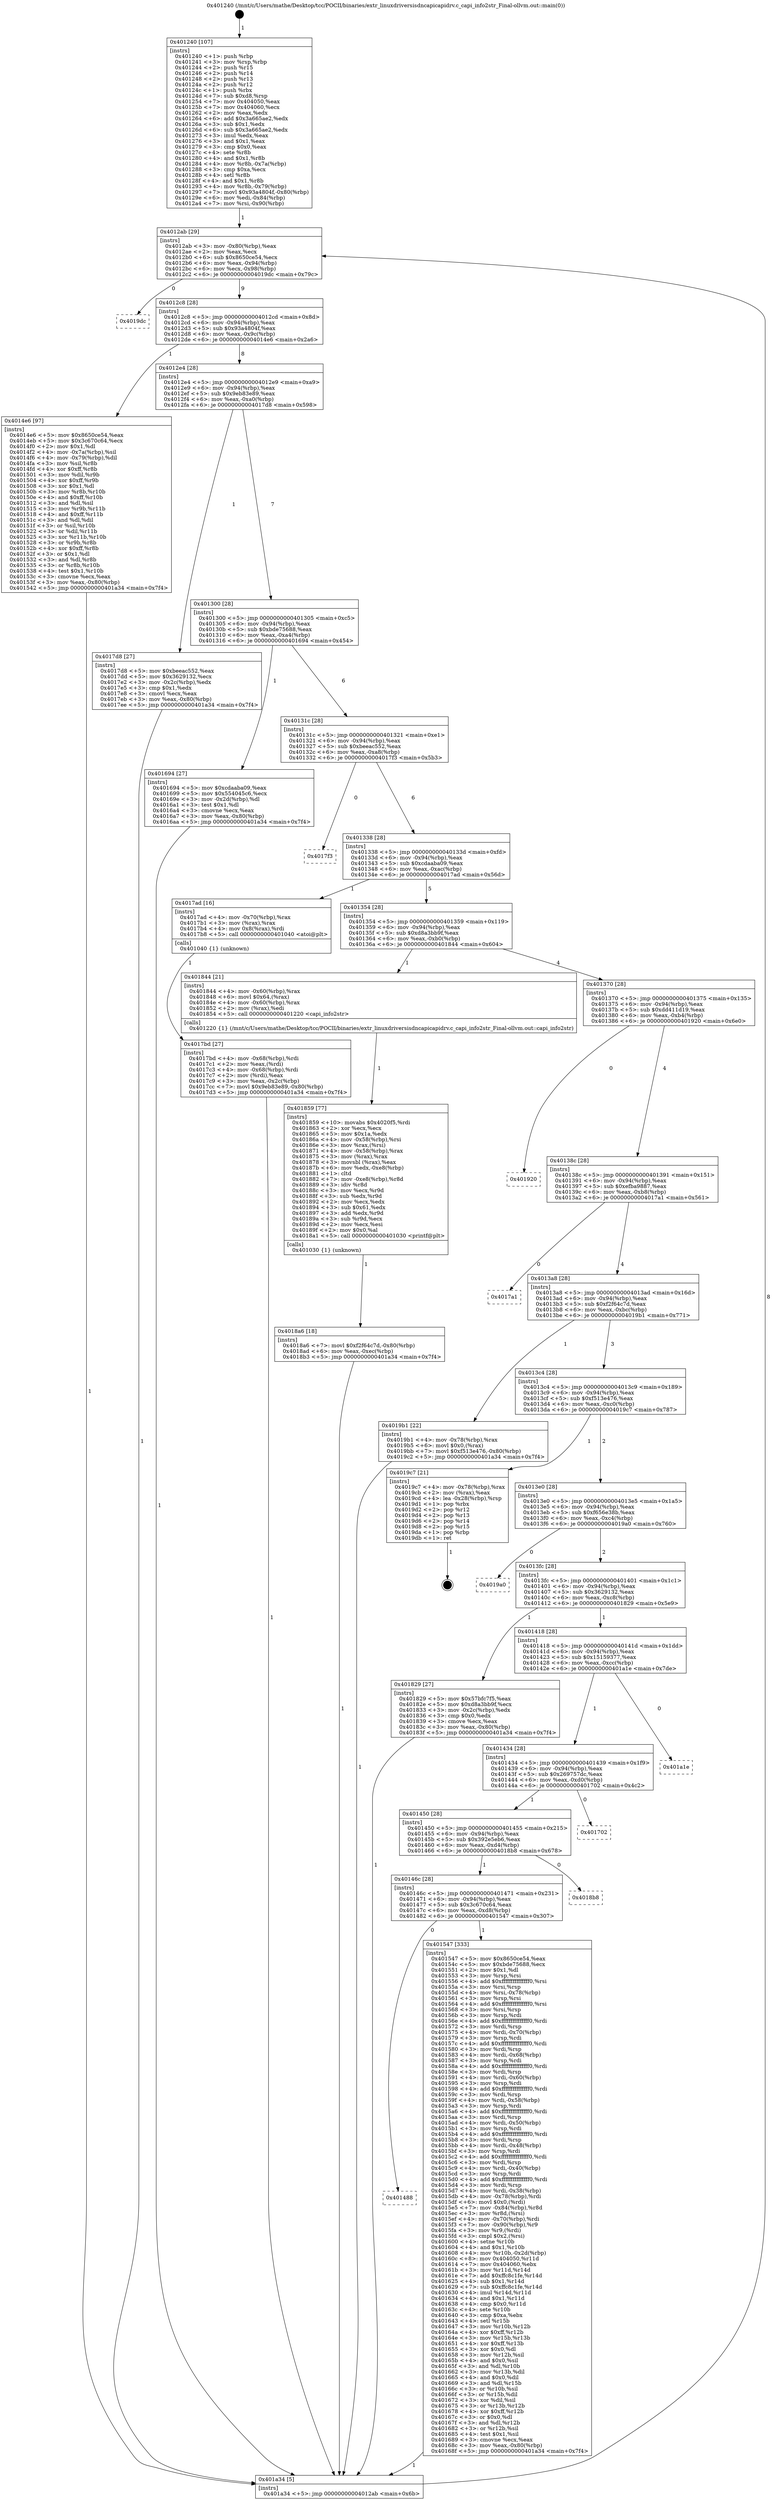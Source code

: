 digraph "0x401240" {
  label = "0x401240 (/mnt/c/Users/mathe/Desktop/tcc/POCII/binaries/extr_linuxdriversisdncapicapidrv.c_capi_info2str_Final-ollvm.out::main(0))"
  labelloc = "t"
  node[shape=record]

  Entry [label="",width=0.3,height=0.3,shape=circle,fillcolor=black,style=filled]
  "0x4012ab" [label="{
     0x4012ab [29]\l
     | [instrs]\l
     &nbsp;&nbsp;0x4012ab \<+3\>: mov -0x80(%rbp),%eax\l
     &nbsp;&nbsp;0x4012ae \<+2\>: mov %eax,%ecx\l
     &nbsp;&nbsp;0x4012b0 \<+6\>: sub $0x8650ce54,%ecx\l
     &nbsp;&nbsp;0x4012b6 \<+6\>: mov %eax,-0x94(%rbp)\l
     &nbsp;&nbsp;0x4012bc \<+6\>: mov %ecx,-0x98(%rbp)\l
     &nbsp;&nbsp;0x4012c2 \<+6\>: je 00000000004019dc \<main+0x79c\>\l
  }"]
  "0x4019dc" [label="{
     0x4019dc\l
  }", style=dashed]
  "0x4012c8" [label="{
     0x4012c8 [28]\l
     | [instrs]\l
     &nbsp;&nbsp;0x4012c8 \<+5\>: jmp 00000000004012cd \<main+0x8d\>\l
     &nbsp;&nbsp;0x4012cd \<+6\>: mov -0x94(%rbp),%eax\l
     &nbsp;&nbsp;0x4012d3 \<+5\>: sub $0x93a4804f,%eax\l
     &nbsp;&nbsp;0x4012d8 \<+6\>: mov %eax,-0x9c(%rbp)\l
     &nbsp;&nbsp;0x4012de \<+6\>: je 00000000004014e6 \<main+0x2a6\>\l
  }"]
  Exit [label="",width=0.3,height=0.3,shape=circle,fillcolor=black,style=filled,peripheries=2]
  "0x4014e6" [label="{
     0x4014e6 [97]\l
     | [instrs]\l
     &nbsp;&nbsp;0x4014e6 \<+5\>: mov $0x8650ce54,%eax\l
     &nbsp;&nbsp;0x4014eb \<+5\>: mov $0x3c670c64,%ecx\l
     &nbsp;&nbsp;0x4014f0 \<+2\>: mov $0x1,%dl\l
     &nbsp;&nbsp;0x4014f2 \<+4\>: mov -0x7a(%rbp),%sil\l
     &nbsp;&nbsp;0x4014f6 \<+4\>: mov -0x79(%rbp),%dil\l
     &nbsp;&nbsp;0x4014fa \<+3\>: mov %sil,%r8b\l
     &nbsp;&nbsp;0x4014fd \<+4\>: xor $0xff,%r8b\l
     &nbsp;&nbsp;0x401501 \<+3\>: mov %dil,%r9b\l
     &nbsp;&nbsp;0x401504 \<+4\>: xor $0xff,%r9b\l
     &nbsp;&nbsp;0x401508 \<+3\>: xor $0x1,%dl\l
     &nbsp;&nbsp;0x40150b \<+3\>: mov %r8b,%r10b\l
     &nbsp;&nbsp;0x40150e \<+4\>: and $0xff,%r10b\l
     &nbsp;&nbsp;0x401512 \<+3\>: and %dl,%sil\l
     &nbsp;&nbsp;0x401515 \<+3\>: mov %r9b,%r11b\l
     &nbsp;&nbsp;0x401518 \<+4\>: and $0xff,%r11b\l
     &nbsp;&nbsp;0x40151c \<+3\>: and %dl,%dil\l
     &nbsp;&nbsp;0x40151f \<+3\>: or %sil,%r10b\l
     &nbsp;&nbsp;0x401522 \<+3\>: or %dil,%r11b\l
     &nbsp;&nbsp;0x401525 \<+3\>: xor %r11b,%r10b\l
     &nbsp;&nbsp;0x401528 \<+3\>: or %r9b,%r8b\l
     &nbsp;&nbsp;0x40152b \<+4\>: xor $0xff,%r8b\l
     &nbsp;&nbsp;0x40152f \<+3\>: or $0x1,%dl\l
     &nbsp;&nbsp;0x401532 \<+3\>: and %dl,%r8b\l
     &nbsp;&nbsp;0x401535 \<+3\>: or %r8b,%r10b\l
     &nbsp;&nbsp;0x401538 \<+4\>: test $0x1,%r10b\l
     &nbsp;&nbsp;0x40153c \<+3\>: cmovne %ecx,%eax\l
     &nbsp;&nbsp;0x40153f \<+3\>: mov %eax,-0x80(%rbp)\l
     &nbsp;&nbsp;0x401542 \<+5\>: jmp 0000000000401a34 \<main+0x7f4\>\l
  }"]
  "0x4012e4" [label="{
     0x4012e4 [28]\l
     | [instrs]\l
     &nbsp;&nbsp;0x4012e4 \<+5\>: jmp 00000000004012e9 \<main+0xa9\>\l
     &nbsp;&nbsp;0x4012e9 \<+6\>: mov -0x94(%rbp),%eax\l
     &nbsp;&nbsp;0x4012ef \<+5\>: sub $0x9eb83e89,%eax\l
     &nbsp;&nbsp;0x4012f4 \<+6\>: mov %eax,-0xa0(%rbp)\l
     &nbsp;&nbsp;0x4012fa \<+6\>: je 00000000004017d8 \<main+0x598\>\l
  }"]
  "0x401a34" [label="{
     0x401a34 [5]\l
     | [instrs]\l
     &nbsp;&nbsp;0x401a34 \<+5\>: jmp 00000000004012ab \<main+0x6b\>\l
  }"]
  "0x401240" [label="{
     0x401240 [107]\l
     | [instrs]\l
     &nbsp;&nbsp;0x401240 \<+1\>: push %rbp\l
     &nbsp;&nbsp;0x401241 \<+3\>: mov %rsp,%rbp\l
     &nbsp;&nbsp;0x401244 \<+2\>: push %r15\l
     &nbsp;&nbsp;0x401246 \<+2\>: push %r14\l
     &nbsp;&nbsp;0x401248 \<+2\>: push %r13\l
     &nbsp;&nbsp;0x40124a \<+2\>: push %r12\l
     &nbsp;&nbsp;0x40124c \<+1\>: push %rbx\l
     &nbsp;&nbsp;0x40124d \<+7\>: sub $0xd8,%rsp\l
     &nbsp;&nbsp;0x401254 \<+7\>: mov 0x404050,%eax\l
     &nbsp;&nbsp;0x40125b \<+7\>: mov 0x404060,%ecx\l
     &nbsp;&nbsp;0x401262 \<+2\>: mov %eax,%edx\l
     &nbsp;&nbsp;0x401264 \<+6\>: add $0x3a665ae2,%edx\l
     &nbsp;&nbsp;0x40126a \<+3\>: sub $0x1,%edx\l
     &nbsp;&nbsp;0x40126d \<+6\>: sub $0x3a665ae2,%edx\l
     &nbsp;&nbsp;0x401273 \<+3\>: imul %edx,%eax\l
     &nbsp;&nbsp;0x401276 \<+3\>: and $0x1,%eax\l
     &nbsp;&nbsp;0x401279 \<+3\>: cmp $0x0,%eax\l
     &nbsp;&nbsp;0x40127c \<+4\>: sete %r8b\l
     &nbsp;&nbsp;0x401280 \<+4\>: and $0x1,%r8b\l
     &nbsp;&nbsp;0x401284 \<+4\>: mov %r8b,-0x7a(%rbp)\l
     &nbsp;&nbsp;0x401288 \<+3\>: cmp $0xa,%ecx\l
     &nbsp;&nbsp;0x40128b \<+4\>: setl %r8b\l
     &nbsp;&nbsp;0x40128f \<+4\>: and $0x1,%r8b\l
     &nbsp;&nbsp;0x401293 \<+4\>: mov %r8b,-0x79(%rbp)\l
     &nbsp;&nbsp;0x401297 \<+7\>: movl $0x93a4804f,-0x80(%rbp)\l
     &nbsp;&nbsp;0x40129e \<+6\>: mov %edi,-0x84(%rbp)\l
     &nbsp;&nbsp;0x4012a4 \<+7\>: mov %rsi,-0x90(%rbp)\l
  }"]
  "0x4018a6" [label="{
     0x4018a6 [18]\l
     | [instrs]\l
     &nbsp;&nbsp;0x4018a6 \<+7\>: movl $0xf2f64c7d,-0x80(%rbp)\l
     &nbsp;&nbsp;0x4018ad \<+6\>: mov %eax,-0xec(%rbp)\l
     &nbsp;&nbsp;0x4018b3 \<+5\>: jmp 0000000000401a34 \<main+0x7f4\>\l
  }"]
  "0x4017d8" [label="{
     0x4017d8 [27]\l
     | [instrs]\l
     &nbsp;&nbsp;0x4017d8 \<+5\>: mov $0xbeeac552,%eax\l
     &nbsp;&nbsp;0x4017dd \<+5\>: mov $0x3629132,%ecx\l
     &nbsp;&nbsp;0x4017e2 \<+3\>: mov -0x2c(%rbp),%edx\l
     &nbsp;&nbsp;0x4017e5 \<+3\>: cmp $0x1,%edx\l
     &nbsp;&nbsp;0x4017e8 \<+3\>: cmovl %ecx,%eax\l
     &nbsp;&nbsp;0x4017eb \<+3\>: mov %eax,-0x80(%rbp)\l
     &nbsp;&nbsp;0x4017ee \<+5\>: jmp 0000000000401a34 \<main+0x7f4\>\l
  }"]
  "0x401300" [label="{
     0x401300 [28]\l
     | [instrs]\l
     &nbsp;&nbsp;0x401300 \<+5\>: jmp 0000000000401305 \<main+0xc5\>\l
     &nbsp;&nbsp;0x401305 \<+6\>: mov -0x94(%rbp),%eax\l
     &nbsp;&nbsp;0x40130b \<+5\>: sub $0xbde75688,%eax\l
     &nbsp;&nbsp;0x401310 \<+6\>: mov %eax,-0xa4(%rbp)\l
     &nbsp;&nbsp;0x401316 \<+6\>: je 0000000000401694 \<main+0x454\>\l
  }"]
  "0x401859" [label="{
     0x401859 [77]\l
     | [instrs]\l
     &nbsp;&nbsp;0x401859 \<+10\>: movabs $0x4020f5,%rdi\l
     &nbsp;&nbsp;0x401863 \<+2\>: xor %ecx,%ecx\l
     &nbsp;&nbsp;0x401865 \<+5\>: mov $0x1a,%edx\l
     &nbsp;&nbsp;0x40186a \<+4\>: mov -0x58(%rbp),%rsi\l
     &nbsp;&nbsp;0x40186e \<+3\>: mov %rax,(%rsi)\l
     &nbsp;&nbsp;0x401871 \<+4\>: mov -0x58(%rbp),%rax\l
     &nbsp;&nbsp;0x401875 \<+3\>: mov (%rax),%rax\l
     &nbsp;&nbsp;0x401878 \<+3\>: movsbl (%rax),%eax\l
     &nbsp;&nbsp;0x40187b \<+6\>: mov %edx,-0xe8(%rbp)\l
     &nbsp;&nbsp;0x401881 \<+1\>: cltd\l
     &nbsp;&nbsp;0x401882 \<+7\>: mov -0xe8(%rbp),%r8d\l
     &nbsp;&nbsp;0x401889 \<+3\>: idiv %r8d\l
     &nbsp;&nbsp;0x40188c \<+3\>: mov %ecx,%r9d\l
     &nbsp;&nbsp;0x40188f \<+3\>: sub %edx,%r9d\l
     &nbsp;&nbsp;0x401892 \<+2\>: mov %ecx,%edx\l
     &nbsp;&nbsp;0x401894 \<+3\>: sub $0x61,%edx\l
     &nbsp;&nbsp;0x401897 \<+3\>: add %edx,%r9d\l
     &nbsp;&nbsp;0x40189a \<+3\>: sub %r9d,%ecx\l
     &nbsp;&nbsp;0x40189d \<+2\>: mov %ecx,%esi\l
     &nbsp;&nbsp;0x40189f \<+2\>: mov $0x0,%al\l
     &nbsp;&nbsp;0x4018a1 \<+5\>: call 0000000000401030 \<printf@plt\>\l
     | [calls]\l
     &nbsp;&nbsp;0x401030 \{1\} (unknown)\l
  }"]
  "0x401694" [label="{
     0x401694 [27]\l
     | [instrs]\l
     &nbsp;&nbsp;0x401694 \<+5\>: mov $0xcdaaba09,%eax\l
     &nbsp;&nbsp;0x401699 \<+5\>: mov $0x554045c6,%ecx\l
     &nbsp;&nbsp;0x40169e \<+3\>: mov -0x2d(%rbp),%dl\l
     &nbsp;&nbsp;0x4016a1 \<+3\>: test $0x1,%dl\l
     &nbsp;&nbsp;0x4016a4 \<+3\>: cmovne %ecx,%eax\l
     &nbsp;&nbsp;0x4016a7 \<+3\>: mov %eax,-0x80(%rbp)\l
     &nbsp;&nbsp;0x4016aa \<+5\>: jmp 0000000000401a34 \<main+0x7f4\>\l
  }"]
  "0x40131c" [label="{
     0x40131c [28]\l
     | [instrs]\l
     &nbsp;&nbsp;0x40131c \<+5\>: jmp 0000000000401321 \<main+0xe1\>\l
     &nbsp;&nbsp;0x401321 \<+6\>: mov -0x94(%rbp),%eax\l
     &nbsp;&nbsp;0x401327 \<+5\>: sub $0xbeeac552,%eax\l
     &nbsp;&nbsp;0x40132c \<+6\>: mov %eax,-0xa8(%rbp)\l
     &nbsp;&nbsp;0x401332 \<+6\>: je 00000000004017f3 \<main+0x5b3\>\l
  }"]
  "0x4017bd" [label="{
     0x4017bd [27]\l
     | [instrs]\l
     &nbsp;&nbsp;0x4017bd \<+4\>: mov -0x68(%rbp),%rdi\l
     &nbsp;&nbsp;0x4017c1 \<+2\>: mov %eax,(%rdi)\l
     &nbsp;&nbsp;0x4017c3 \<+4\>: mov -0x68(%rbp),%rdi\l
     &nbsp;&nbsp;0x4017c7 \<+2\>: mov (%rdi),%eax\l
     &nbsp;&nbsp;0x4017c9 \<+3\>: mov %eax,-0x2c(%rbp)\l
     &nbsp;&nbsp;0x4017cc \<+7\>: movl $0x9eb83e89,-0x80(%rbp)\l
     &nbsp;&nbsp;0x4017d3 \<+5\>: jmp 0000000000401a34 \<main+0x7f4\>\l
  }"]
  "0x4017f3" [label="{
     0x4017f3\l
  }", style=dashed]
  "0x401338" [label="{
     0x401338 [28]\l
     | [instrs]\l
     &nbsp;&nbsp;0x401338 \<+5\>: jmp 000000000040133d \<main+0xfd\>\l
     &nbsp;&nbsp;0x40133d \<+6\>: mov -0x94(%rbp),%eax\l
     &nbsp;&nbsp;0x401343 \<+5\>: sub $0xcdaaba09,%eax\l
     &nbsp;&nbsp;0x401348 \<+6\>: mov %eax,-0xac(%rbp)\l
     &nbsp;&nbsp;0x40134e \<+6\>: je 00000000004017ad \<main+0x56d\>\l
  }"]
  "0x401488" [label="{
     0x401488\l
  }", style=dashed]
  "0x4017ad" [label="{
     0x4017ad [16]\l
     | [instrs]\l
     &nbsp;&nbsp;0x4017ad \<+4\>: mov -0x70(%rbp),%rax\l
     &nbsp;&nbsp;0x4017b1 \<+3\>: mov (%rax),%rax\l
     &nbsp;&nbsp;0x4017b4 \<+4\>: mov 0x8(%rax),%rdi\l
     &nbsp;&nbsp;0x4017b8 \<+5\>: call 0000000000401040 \<atoi@plt\>\l
     | [calls]\l
     &nbsp;&nbsp;0x401040 \{1\} (unknown)\l
  }"]
  "0x401354" [label="{
     0x401354 [28]\l
     | [instrs]\l
     &nbsp;&nbsp;0x401354 \<+5\>: jmp 0000000000401359 \<main+0x119\>\l
     &nbsp;&nbsp;0x401359 \<+6\>: mov -0x94(%rbp),%eax\l
     &nbsp;&nbsp;0x40135f \<+5\>: sub $0xd8a3bb9f,%eax\l
     &nbsp;&nbsp;0x401364 \<+6\>: mov %eax,-0xb0(%rbp)\l
     &nbsp;&nbsp;0x40136a \<+6\>: je 0000000000401844 \<main+0x604\>\l
  }"]
  "0x401547" [label="{
     0x401547 [333]\l
     | [instrs]\l
     &nbsp;&nbsp;0x401547 \<+5\>: mov $0x8650ce54,%eax\l
     &nbsp;&nbsp;0x40154c \<+5\>: mov $0xbde75688,%ecx\l
     &nbsp;&nbsp;0x401551 \<+2\>: mov $0x1,%dl\l
     &nbsp;&nbsp;0x401553 \<+3\>: mov %rsp,%rsi\l
     &nbsp;&nbsp;0x401556 \<+4\>: add $0xfffffffffffffff0,%rsi\l
     &nbsp;&nbsp;0x40155a \<+3\>: mov %rsi,%rsp\l
     &nbsp;&nbsp;0x40155d \<+4\>: mov %rsi,-0x78(%rbp)\l
     &nbsp;&nbsp;0x401561 \<+3\>: mov %rsp,%rsi\l
     &nbsp;&nbsp;0x401564 \<+4\>: add $0xfffffffffffffff0,%rsi\l
     &nbsp;&nbsp;0x401568 \<+3\>: mov %rsi,%rsp\l
     &nbsp;&nbsp;0x40156b \<+3\>: mov %rsp,%rdi\l
     &nbsp;&nbsp;0x40156e \<+4\>: add $0xfffffffffffffff0,%rdi\l
     &nbsp;&nbsp;0x401572 \<+3\>: mov %rdi,%rsp\l
     &nbsp;&nbsp;0x401575 \<+4\>: mov %rdi,-0x70(%rbp)\l
     &nbsp;&nbsp;0x401579 \<+3\>: mov %rsp,%rdi\l
     &nbsp;&nbsp;0x40157c \<+4\>: add $0xfffffffffffffff0,%rdi\l
     &nbsp;&nbsp;0x401580 \<+3\>: mov %rdi,%rsp\l
     &nbsp;&nbsp;0x401583 \<+4\>: mov %rdi,-0x68(%rbp)\l
     &nbsp;&nbsp;0x401587 \<+3\>: mov %rsp,%rdi\l
     &nbsp;&nbsp;0x40158a \<+4\>: add $0xfffffffffffffff0,%rdi\l
     &nbsp;&nbsp;0x40158e \<+3\>: mov %rdi,%rsp\l
     &nbsp;&nbsp;0x401591 \<+4\>: mov %rdi,-0x60(%rbp)\l
     &nbsp;&nbsp;0x401595 \<+3\>: mov %rsp,%rdi\l
     &nbsp;&nbsp;0x401598 \<+4\>: add $0xfffffffffffffff0,%rdi\l
     &nbsp;&nbsp;0x40159c \<+3\>: mov %rdi,%rsp\l
     &nbsp;&nbsp;0x40159f \<+4\>: mov %rdi,-0x58(%rbp)\l
     &nbsp;&nbsp;0x4015a3 \<+3\>: mov %rsp,%rdi\l
     &nbsp;&nbsp;0x4015a6 \<+4\>: add $0xfffffffffffffff0,%rdi\l
     &nbsp;&nbsp;0x4015aa \<+3\>: mov %rdi,%rsp\l
     &nbsp;&nbsp;0x4015ad \<+4\>: mov %rdi,-0x50(%rbp)\l
     &nbsp;&nbsp;0x4015b1 \<+3\>: mov %rsp,%rdi\l
     &nbsp;&nbsp;0x4015b4 \<+4\>: add $0xfffffffffffffff0,%rdi\l
     &nbsp;&nbsp;0x4015b8 \<+3\>: mov %rdi,%rsp\l
     &nbsp;&nbsp;0x4015bb \<+4\>: mov %rdi,-0x48(%rbp)\l
     &nbsp;&nbsp;0x4015bf \<+3\>: mov %rsp,%rdi\l
     &nbsp;&nbsp;0x4015c2 \<+4\>: add $0xfffffffffffffff0,%rdi\l
     &nbsp;&nbsp;0x4015c6 \<+3\>: mov %rdi,%rsp\l
     &nbsp;&nbsp;0x4015c9 \<+4\>: mov %rdi,-0x40(%rbp)\l
     &nbsp;&nbsp;0x4015cd \<+3\>: mov %rsp,%rdi\l
     &nbsp;&nbsp;0x4015d0 \<+4\>: add $0xfffffffffffffff0,%rdi\l
     &nbsp;&nbsp;0x4015d4 \<+3\>: mov %rdi,%rsp\l
     &nbsp;&nbsp;0x4015d7 \<+4\>: mov %rdi,-0x38(%rbp)\l
     &nbsp;&nbsp;0x4015db \<+4\>: mov -0x78(%rbp),%rdi\l
     &nbsp;&nbsp;0x4015df \<+6\>: movl $0x0,(%rdi)\l
     &nbsp;&nbsp;0x4015e5 \<+7\>: mov -0x84(%rbp),%r8d\l
     &nbsp;&nbsp;0x4015ec \<+3\>: mov %r8d,(%rsi)\l
     &nbsp;&nbsp;0x4015ef \<+4\>: mov -0x70(%rbp),%rdi\l
     &nbsp;&nbsp;0x4015f3 \<+7\>: mov -0x90(%rbp),%r9\l
     &nbsp;&nbsp;0x4015fa \<+3\>: mov %r9,(%rdi)\l
     &nbsp;&nbsp;0x4015fd \<+3\>: cmpl $0x2,(%rsi)\l
     &nbsp;&nbsp;0x401600 \<+4\>: setne %r10b\l
     &nbsp;&nbsp;0x401604 \<+4\>: and $0x1,%r10b\l
     &nbsp;&nbsp;0x401608 \<+4\>: mov %r10b,-0x2d(%rbp)\l
     &nbsp;&nbsp;0x40160c \<+8\>: mov 0x404050,%r11d\l
     &nbsp;&nbsp;0x401614 \<+7\>: mov 0x404060,%ebx\l
     &nbsp;&nbsp;0x40161b \<+3\>: mov %r11d,%r14d\l
     &nbsp;&nbsp;0x40161e \<+7\>: add $0xffc8c1fe,%r14d\l
     &nbsp;&nbsp;0x401625 \<+4\>: sub $0x1,%r14d\l
     &nbsp;&nbsp;0x401629 \<+7\>: sub $0xffc8c1fe,%r14d\l
     &nbsp;&nbsp;0x401630 \<+4\>: imul %r14d,%r11d\l
     &nbsp;&nbsp;0x401634 \<+4\>: and $0x1,%r11d\l
     &nbsp;&nbsp;0x401638 \<+4\>: cmp $0x0,%r11d\l
     &nbsp;&nbsp;0x40163c \<+4\>: sete %r10b\l
     &nbsp;&nbsp;0x401640 \<+3\>: cmp $0xa,%ebx\l
     &nbsp;&nbsp;0x401643 \<+4\>: setl %r15b\l
     &nbsp;&nbsp;0x401647 \<+3\>: mov %r10b,%r12b\l
     &nbsp;&nbsp;0x40164a \<+4\>: xor $0xff,%r12b\l
     &nbsp;&nbsp;0x40164e \<+3\>: mov %r15b,%r13b\l
     &nbsp;&nbsp;0x401651 \<+4\>: xor $0xff,%r13b\l
     &nbsp;&nbsp;0x401655 \<+3\>: xor $0x0,%dl\l
     &nbsp;&nbsp;0x401658 \<+3\>: mov %r12b,%sil\l
     &nbsp;&nbsp;0x40165b \<+4\>: and $0x0,%sil\l
     &nbsp;&nbsp;0x40165f \<+3\>: and %dl,%r10b\l
     &nbsp;&nbsp;0x401662 \<+3\>: mov %r13b,%dil\l
     &nbsp;&nbsp;0x401665 \<+4\>: and $0x0,%dil\l
     &nbsp;&nbsp;0x401669 \<+3\>: and %dl,%r15b\l
     &nbsp;&nbsp;0x40166c \<+3\>: or %r10b,%sil\l
     &nbsp;&nbsp;0x40166f \<+3\>: or %r15b,%dil\l
     &nbsp;&nbsp;0x401672 \<+3\>: xor %dil,%sil\l
     &nbsp;&nbsp;0x401675 \<+3\>: or %r13b,%r12b\l
     &nbsp;&nbsp;0x401678 \<+4\>: xor $0xff,%r12b\l
     &nbsp;&nbsp;0x40167c \<+3\>: or $0x0,%dl\l
     &nbsp;&nbsp;0x40167f \<+3\>: and %dl,%r12b\l
     &nbsp;&nbsp;0x401682 \<+3\>: or %r12b,%sil\l
     &nbsp;&nbsp;0x401685 \<+4\>: test $0x1,%sil\l
     &nbsp;&nbsp;0x401689 \<+3\>: cmovne %ecx,%eax\l
     &nbsp;&nbsp;0x40168c \<+3\>: mov %eax,-0x80(%rbp)\l
     &nbsp;&nbsp;0x40168f \<+5\>: jmp 0000000000401a34 \<main+0x7f4\>\l
  }"]
  "0x401844" [label="{
     0x401844 [21]\l
     | [instrs]\l
     &nbsp;&nbsp;0x401844 \<+4\>: mov -0x60(%rbp),%rax\l
     &nbsp;&nbsp;0x401848 \<+6\>: movl $0x64,(%rax)\l
     &nbsp;&nbsp;0x40184e \<+4\>: mov -0x60(%rbp),%rax\l
     &nbsp;&nbsp;0x401852 \<+2\>: mov (%rax),%edi\l
     &nbsp;&nbsp;0x401854 \<+5\>: call 0000000000401220 \<capi_info2str\>\l
     | [calls]\l
     &nbsp;&nbsp;0x401220 \{1\} (/mnt/c/Users/mathe/Desktop/tcc/POCII/binaries/extr_linuxdriversisdncapicapidrv.c_capi_info2str_Final-ollvm.out::capi_info2str)\l
  }"]
  "0x401370" [label="{
     0x401370 [28]\l
     | [instrs]\l
     &nbsp;&nbsp;0x401370 \<+5\>: jmp 0000000000401375 \<main+0x135\>\l
     &nbsp;&nbsp;0x401375 \<+6\>: mov -0x94(%rbp),%eax\l
     &nbsp;&nbsp;0x40137b \<+5\>: sub $0xdd411d19,%eax\l
     &nbsp;&nbsp;0x401380 \<+6\>: mov %eax,-0xb4(%rbp)\l
     &nbsp;&nbsp;0x401386 \<+6\>: je 0000000000401920 \<main+0x6e0\>\l
  }"]
  "0x40146c" [label="{
     0x40146c [28]\l
     | [instrs]\l
     &nbsp;&nbsp;0x40146c \<+5\>: jmp 0000000000401471 \<main+0x231\>\l
     &nbsp;&nbsp;0x401471 \<+6\>: mov -0x94(%rbp),%eax\l
     &nbsp;&nbsp;0x401477 \<+5\>: sub $0x3c670c64,%eax\l
     &nbsp;&nbsp;0x40147c \<+6\>: mov %eax,-0xd8(%rbp)\l
     &nbsp;&nbsp;0x401482 \<+6\>: je 0000000000401547 \<main+0x307\>\l
  }"]
  "0x401920" [label="{
     0x401920\l
  }", style=dashed]
  "0x40138c" [label="{
     0x40138c [28]\l
     | [instrs]\l
     &nbsp;&nbsp;0x40138c \<+5\>: jmp 0000000000401391 \<main+0x151\>\l
     &nbsp;&nbsp;0x401391 \<+6\>: mov -0x94(%rbp),%eax\l
     &nbsp;&nbsp;0x401397 \<+5\>: sub $0xefba9887,%eax\l
     &nbsp;&nbsp;0x40139c \<+6\>: mov %eax,-0xb8(%rbp)\l
     &nbsp;&nbsp;0x4013a2 \<+6\>: je 00000000004017a1 \<main+0x561\>\l
  }"]
  "0x4018b8" [label="{
     0x4018b8\l
  }", style=dashed]
  "0x4017a1" [label="{
     0x4017a1\l
  }", style=dashed]
  "0x4013a8" [label="{
     0x4013a8 [28]\l
     | [instrs]\l
     &nbsp;&nbsp;0x4013a8 \<+5\>: jmp 00000000004013ad \<main+0x16d\>\l
     &nbsp;&nbsp;0x4013ad \<+6\>: mov -0x94(%rbp),%eax\l
     &nbsp;&nbsp;0x4013b3 \<+5\>: sub $0xf2f64c7d,%eax\l
     &nbsp;&nbsp;0x4013b8 \<+6\>: mov %eax,-0xbc(%rbp)\l
     &nbsp;&nbsp;0x4013be \<+6\>: je 00000000004019b1 \<main+0x771\>\l
  }"]
  "0x401450" [label="{
     0x401450 [28]\l
     | [instrs]\l
     &nbsp;&nbsp;0x401450 \<+5\>: jmp 0000000000401455 \<main+0x215\>\l
     &nbsp;&nbsp;0x401455 \<+6\>: mov -0x94(%rbp),%eax\l
     &nbsp;&nbsp;0x40145b \<+5\>: sub $0x392e5eb6,%eax\l
     &nbsp;&nbsp;0x401460 \<+6\>: mov %eax,-0xd4(%rbp)\l
     &nbsp;&nbsp;0x401466 \<+6\>: je 00000000004018b8 \<main+0x678\>\l
  }"]
  "0x4019b1" [label="{
     0x4019b1 [22]\l
     | [instrs]\l
     &nbsp;&nbsp;0x4019b1 \<+4\>: mov -0x78(%rbp),%rax\l
     &nbsp;&nbsp;0x4019b5 \<+6\>: movl $0x0,(%rax)\l
     &nbsp;&nbsp;0x4019bb \<+7\>: movl $0xf513e476,-0x80(%rbp)\l
     &nbsp;&nbsp;0x4019c2 \<+5\>: jmp 0000000000401a34 \<main+0x7f4\>\l
  }"]
  "0x4013c4" [label="{
     0x4013c4 [28]\l
     | [instrs]\l
     &nbsp;&nbsp;0x4013c4 \<+5\>: jmp 00000000004013c9 \<main+0x189\>\l
     &nbsp;&nbsp;0x4013c9 \<+6\>: mov -0x94(%rbp),%eax\l
     &nbsp;&nbsp;0x4013cf \<+5\>: sub $0xf513e476,%eax\l
     &nbsp;&nbsp;0x4013d4 \<+6\>: mov %eax,-0xc0(%rbp)\l
     &nbsp;&nbsp;0x4013da \<+6\>: je 00000000004019c7 \<main+0x787\>\l
  }"]
  "0x401702" [label="{
     0x401702\l
  }", style=dashed]
  "0x4019c7" [label="{
     0x4019c7 [21]\l
     | [instrs]\l
     &nbsp;&nbsp;0x4019c7 \<+4\>: mov -0x78(%rbp),%rax\l
     &nbsp;&nbsp;0x4019cb \<+2\>: mov (%rax),%eax\l
     &nbsp;&nbsp;0x4019cd \<+4\>: lea -0x28(%rbp),%rsp\l
     &nbsp;&nbsp;0x4019d1 \<+1\>: pop %rbx\l
     &nbsp;&nbsp;0x4019d2 \<+2\>: pop %r12\l
     &nbsp;&nbsp;0x4019d4 \<+2\>: pop %r13\l
     &nbsp;&nbsp;0x4019d6 \<+2\>: pop %r14\l
     &nbsp;&nbsp;0x4019d8 \<+2\>: pop %r15\l
     &nbsp;&nbsp;0x4019da \<+1\>: pop %rbp\l
     &nbsp;&nbsp;0x4019db \<+1\>: ret\l
  }"]
  "0x4013e0" [label="{
     0x4013e0 [28]\l
     | [instrs]\l
     &nbsp;&nbsp;0x4013e0 \<+5\>: jmp 00000000004013e5 \<main+0x1a5\>\l
     &nbsp;&nbsp;0x4013e5 \<+6\>: mov -0x94(%rbp),%eax\l
     &nbsp;&nbsp;0x4013eb \<+5\>: sub $0xf656e38b,%eax\l
     &nbsp;&nbsp;0x4013f0 \<+6\>: mov %eax,-0xc4(%rbp)\l
     &nbsp;&nbsp;0x4013f6 \<+6\>: je 00000000004019a0 \<main+0x760\>\l
  }"]
  "0x401434" [label="{
     0x401434 [28]\l
     | [instrs]\l
     &nbsp;&nbsp;0x401434 \<+5\>: jmp 0000000000401439 \<main+0x1f9\>\l
     &nbsp;&nbsp;0x401439 \<+6\>: mov -0x94(%rbp),%eax\l
     &nbsp;&nbsp;0x40143f \<+5\>: sub $0x269757dc,%eax\l
     &nbsp;&nbsp;0x401444 \<+6\>: mov %eax,-0xd0(%rbp)\l
     &nbsp;&nbsp;0x40144a \<+6\>: je 0000000000401702 \<main+0x4c2\>\l
  }"]
  "0x4019a0" [label="{
     0x4019a0\l
  }", style=dashed]
  "0x4013fc" [label="{
     0x4013fc [28]\l
     | [instrs]\l
     &nbsp;&nbsp;0x4013fc \<+5\>: jmp 0000000000401401 \<main+0x1c1\>\l
     &nbsp;&nbsp;0x401401 \<+6\>: mov -0x94(%rbp),%eax\l
     &nbsp;&nbsp;0x401407 \<+5\>: sub $0x3629132,%eax\l
     &nbsp;&nbsp;0x40140c \<+6\>: mov %eax,-0xc8(%rbp)\l
     &nbsp;&nbsp;0x401412 \<+6\>: je 0000000000401829 \<main+0x5e9\>\l
  }"]
  "0x401a1e" [label="{
     0x401a1e\l
  }", style=dashed]
  "0x401829" [label="{
     0x401829 [27]\l
     | [instrs]\l
     &nbsp;&nbsp;0x401829 \<+5\>: mov $0x57bfc7f5,%eax\l
     &nbsp;&nbsp;0x40182e \<+5\>: mov $0xd8a3bb9f,%ecx\l
     &nbsp;&nbsp;0x401833 \<+3\>: mov -0x2c(%rbp),%edx\l
     &nbsp;&nbsp;0x401836 \<+3\>: cmp $0x0,%edx\l
     &nbsp;&nbsp;0x401839 \<+3\>: cmove %ecx,%eax\l
     &nbsp;&nbsp;0x40183c \<+3\>: mov %eax,-0x80(%rbp)\l
     &nbsp;&nbsp;0x40183f \<+5\>: jmp 0000000000401a34 \<main+0x7f4\>\l
  }"]
  "0x401418" [label="{
     0x401418 [28]\l
     | [instrs]\l
     &nbsp;&nbsp;0x401418 \<+5\>: jmp 000000000040141d \<main+0x1dd\>\l
     &nbsp;&nbsp;0x40141d \<+6\>: mov -0x94(%rbp),%eax\l
     &nbsp;&nbsp;0x401423 \<+5\>: sub $0x15159377,%eax\l
     &nbsp;&nbsp;0x401428 \<+6\>: mov %eax,-0xcc(%rbp)\l
     &nbsp;&nbsp;0x40142e \<+6\>: je 0000000000401a1e \<main+0x7de\>\l
  }"]
  Entry -> "0x401240" [label=" 1"]
  "0x4012ab" -> "0x4019dc" [label=" 0"]
  "0x4012ab" -> "0x4012c8" [label=" 9"]
  "0x4019c7" -> Exit [label=" 1"]
  "0x4012c8" -> "0x4014e6" [label=" 1"]
  "0x4012c8" -> "0x4012e4" [label=" 8"]
  "0x4014e6" -> "0x401a34" [label=" 1"]
  "0x401240" -> "0x4012ab" [label=" 1"]
  "0x401a34" -> "0x4012ab" [label=" 8"]
  "0x4019b1" -> "0x401a34" [label=" 1"]
  "0x4012e4" -> "0x4017d8" [label=" 1"]
  "0x4012e4" -> "0x401300" [label=" 7"]
  "0x4018a6" -> "0x401a34" [label=" 1"]
  "0x401300" -> "0x401694" [label=" 1"]
  "0x401300" -> "0x40131c" [label=" 6"]
  "0x401859" -> "0x4018a6" [label=" 1"]
  "0x40131c" -> "0x4017f3" [label=" 0"]
  "0x40131c" -> "0x401338" [label=" 6"]
  "0x401844" -> "0x401859" [label=" 1"]
  "0x401338" -> "0x4017ad" [label=" 1"]
  "0x401338" -> "0x401354" [label=" 5"]
  "0x4017d8" -> "0x401a34" [label=" 1"]
  "0x401354" -> "0x401844" [label=" 1"]
  "0x401354" -> "0x401370" [label=" 4"]
  "0x4017bd" -> "0x401a34" [label=" 1"]
  "0x401370" -> "0x401920" [label=" 0"]
  "0x401370" -> "0x40138c" [label=" 4"]
  "0x401694" -> "0x401a34" [label=" 1"]
  "0x40138c" -> "0x4017a1" [label=" 0"]
  "0x40138c" -> "0x4013a8" [label=" 4"]
  "0x401547" -> "0x401a34" [label=" 1"]
  "0x4013a8" -> "0x4019b1" [label=" 1"]
  "0x4013a8" -> "0x4013c4" [label=" 3"]
  "0x40146c" -> "0x401488" [label=" 0"]
  "0x4013c4" -> "0x4019c7" [label=" 1"]
  "0x4013c4" -> "0x4013e0" [label=" 2"]
  "0x40146c" -> "0x401547" [label=" 1"]
  "0x4013e0" -> "0x4019a0" [label=" 0"]
  "0x4013e0" -> "0x4013fc" [label=" 2"]
  "0x401450" -> "0x40146c" [label=" 1"]
  "0x4013fc" -> "0x401829" [label=" 1"]
  "0x4013fc" -> "0x401418" [label=" 1"]
  "0x401450" -> "0x4018b8" [label=" 0"]
  "0x401418" -> "0x401a1e" [label=" 0"]
  "0x401418" -> "0x401434" [label=" 1"]
  "0x4017ad" -> "0x4017bd" [label=" 1"]
  "0x401434" -> "0x401702" [label=" 0"]
  "0x401434" -> "0x401450" [label=" 1"]
  "0x401829" -> "0x401a34" [label=" 1"]
}
